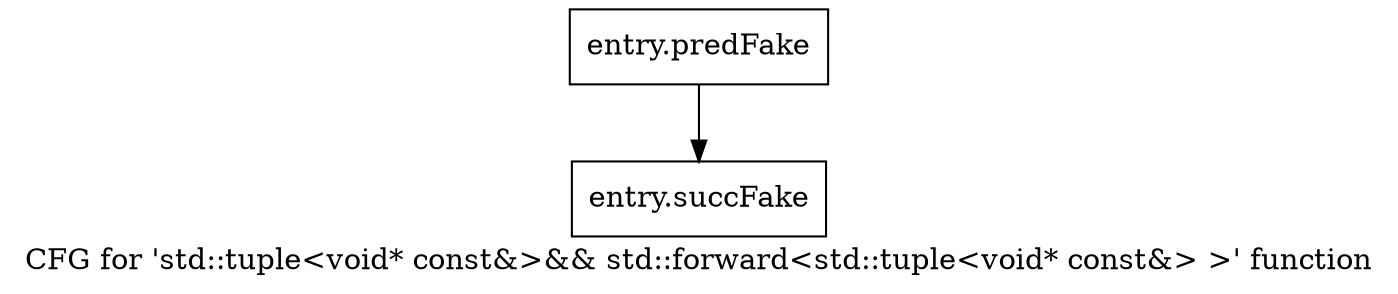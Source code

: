 digraph "CFG for 'std::tuple\<void* const&\>&& std::forward\<std::tuple\<void* const&\> \>' function" {
	label="CFG for 'std::tuple\<void* const&\>&& std::forward\<std::tuple\<void* const&\> \>' function";

	Node0x432afe0 [shape=record,filename="",linenumber="",label="{entry.predFake}"];
	Node0x432afe0 -> Node0x441f440[ callList="" memoryops="" filename="/tools/Xilinx/Vitis_HLS/2022.1/tps/lnx64/gcc-8.3.0/lib/gcc/x86_64-pc-linux-gnu/8.3.0/../../../../include/c++/8.3.0/bits/move.h" execusionnum="18"];
	Node0x441f440 [shape=record,filename="/tools/Xilinx/Vitis_HLS/2022.1/tps/lnx64/gcc-8.3.0/lib/gcc/x86_64-pc-linux-gnu/8.3.0/../../../../include/c++/8.3.0/bits/move.h",linenumber="75",label="{entry.succFake}"];
}
